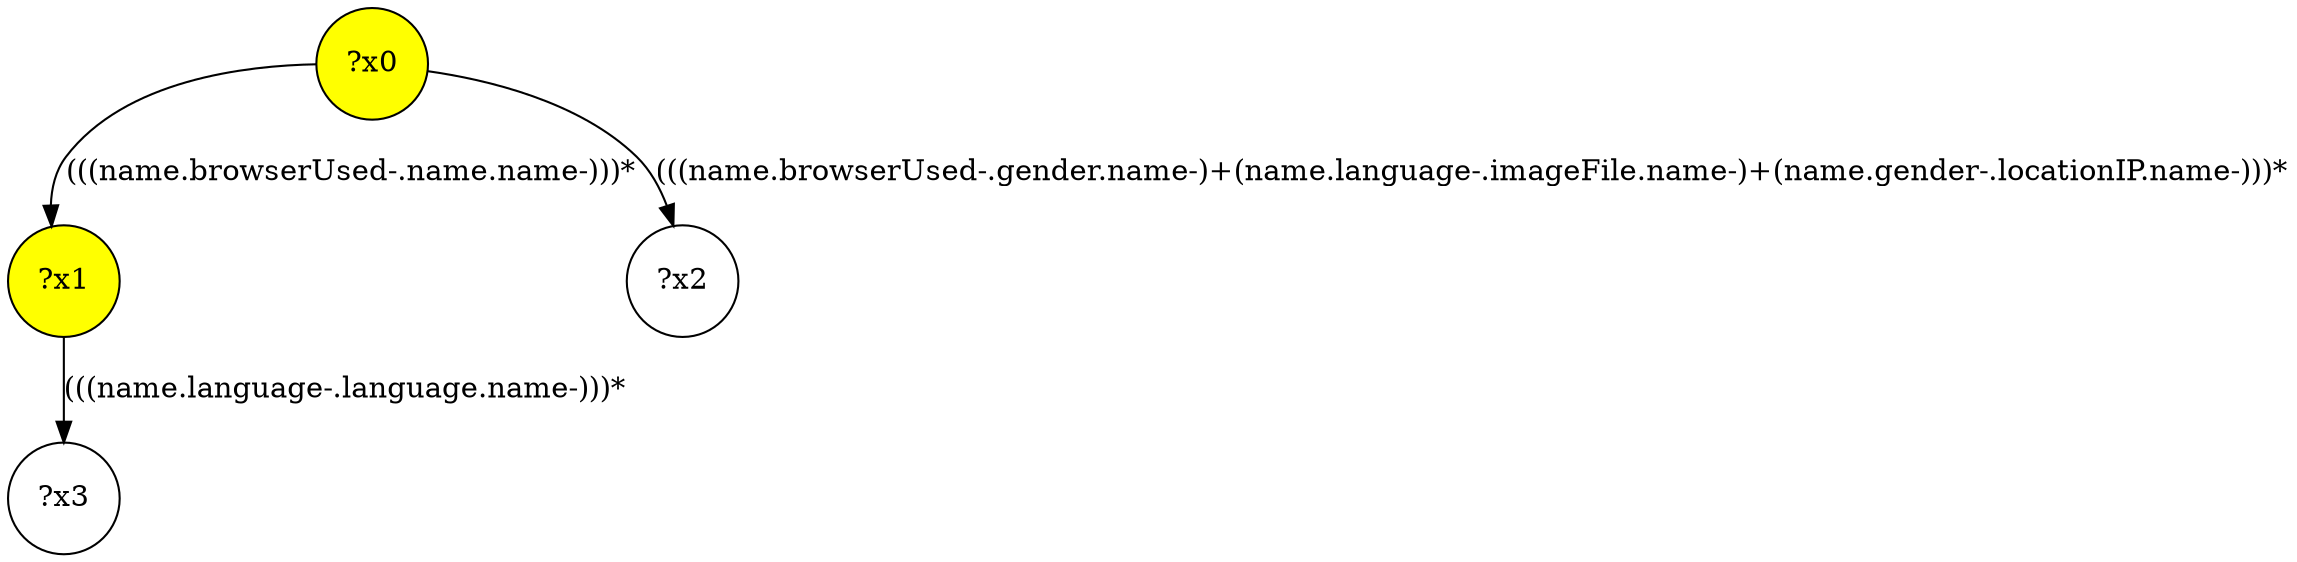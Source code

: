 digraph g {
	x0 [fillcolor="yellow", style="filled," shape=circle, label="?x0"];
	x1 [fillcolor="yellow", style="filled," shape=circle, label="?x1"];
	x0 -> x1 [label="(((name.browserUsed-.name.name-)))*"];
	x2 [shape=circle, label="?x2"];
	x0 -> x2 [label="(((name.browserUsed-.gender.name-)+(name.language-.imageFile.name-)+(name.gender-.locationIP.name-)))*"];
	x3 [shape=circle, label="?x3"];
	x1 -> x3 [label="(((name.language-.language.name-)))*"];
}
